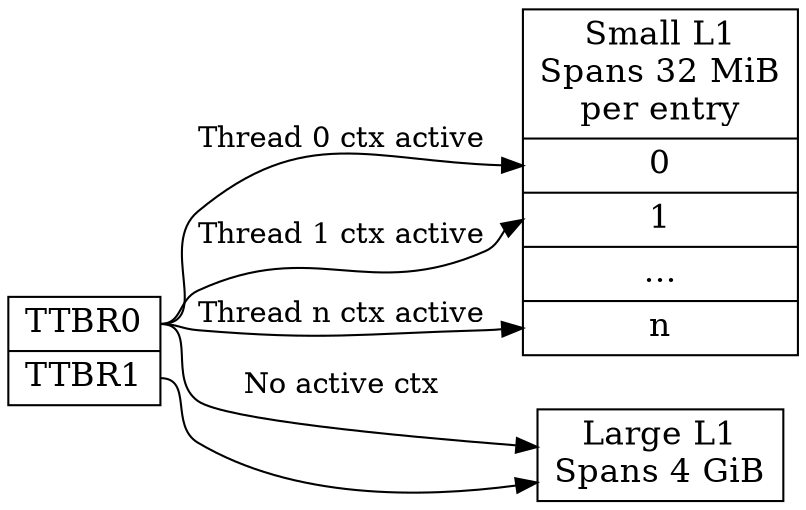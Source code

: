 digraph g {
	graph [
		rankdir = "LR"
	];
	node [
		fontsize = "16"
		shape = "ellipse"
	];
	edge [
	];
	"node_ttb" [
		label = "<f0> TTBR0 | <f1> TTBR1"
		shape = "record"
	];
	"node_large_l1" [
		label = "<f0> Large L1\nSpans 4 GiB"
		shape = "record"
	];
	"node_small_l1" [
		label = "Small L1\nSpans 32 MiB\nper entry | <f0> 0 | <f1> 1 | ... | <fn> n"
		shape = "record"
	];

	"node_ttb":f0 -> "node_small_l1":f0 [ label = "Thread 0 ctx active" ];
	"node_ttb":f0 -> "node_small_l1":f1 [ label = "Thread 1 ctx active" ];
	"node_ttb":f0 -> "node_small_l1":fn [ label = "Thread n ctx active" ];
	"node_ttb":f0 -> "node_large_l1" [ label="No active ctx" ];
	"node_ttb":f1 -> "node_large_l1";
}
